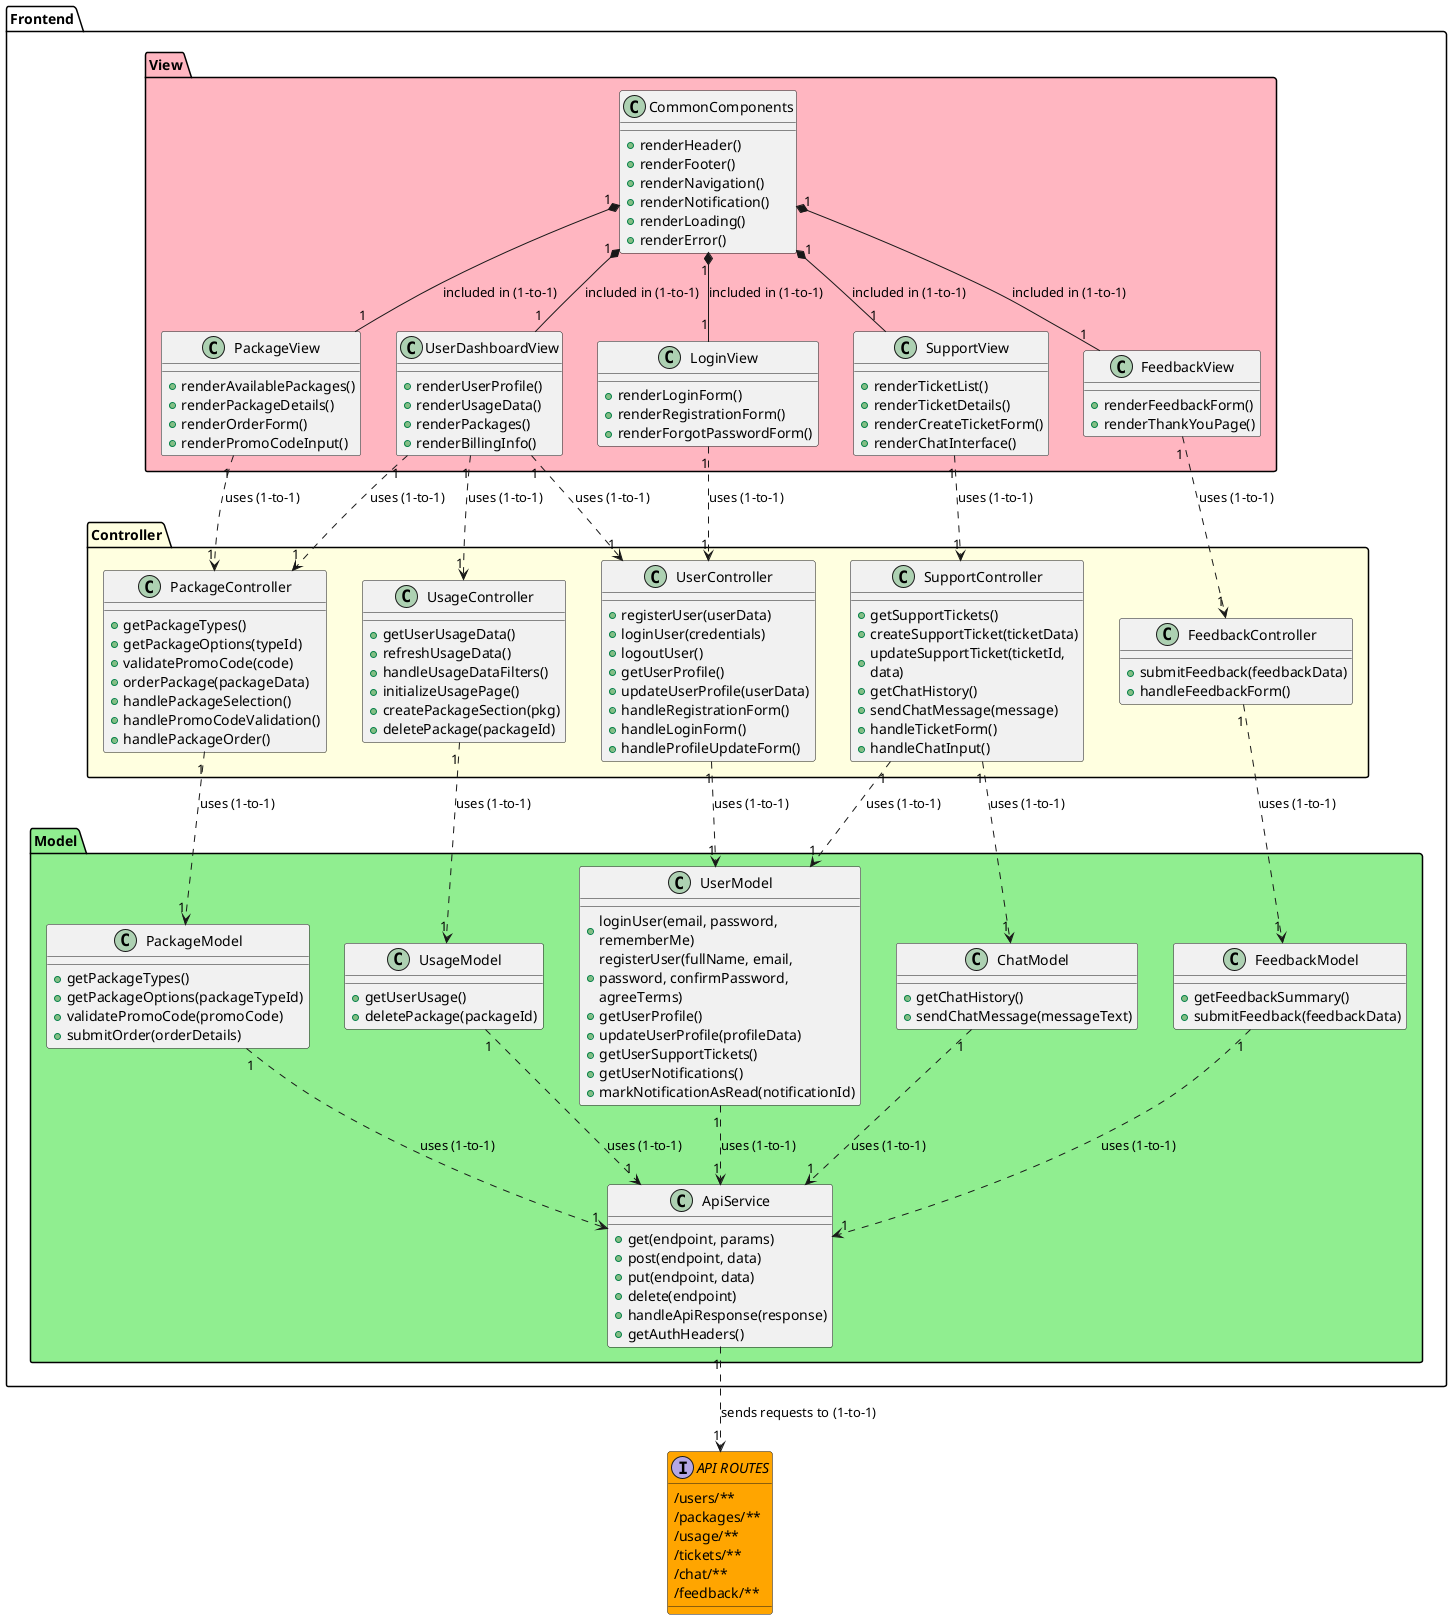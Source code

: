 @startuml Telecom_Frontend_REST_API_Diagram

top to bottom direction
skinparam wrapWidth 200

' =================== FRONTEND PACKAGES ===================
package "Frontend" {
  package "View" #lightpink {
    class UserDashboardView {
      +renderUserProfile()
      +renderUsageData()
      +renderPackages()
      +renderBillingInfo()
    }

    class PackageView {
      +renderAvailablePackages()
      +renderPackageDetails()
      +renderOrderForm()
      +renderPromoCodeInput()
    }

    class SupportView {
      +renderTicketList()
      +renderTicketDetails()
      +renderCreateTicketForm()
      +renderChatInterface()
    }

    class FeedbackView {
      +renderFeedbackForm()
      +renderThankYouPage()
    }

    class LoginView {
      +renderLoginForm()
      +renderRegistrationForm()
      +renderForgotPasswordForm()
    }

    class CommonComponents {
      +renderHeader()
      +renderFooter()
      +renderNavigation()
      +renderNotification()
      +renderLoading()
      +renderError()
    }
  }

  package "Controller" #lightyellow {
    class UserController {
      +registerUser(userData)
      +loginUser(credentials)
      +logoutUser()
      +getUserProfile()
      +updateUserProfile(userData)
      +handleRegistrationForm()
      +handleLoginForm()
      +handleProfileUpdateForm()
    }

    class PackageController {
      +getPackageTypes()
      +getPackageOptions(typeId)
      +validatePromoCode(code)
      +orderPackage(packageData)
      +handlePackageSelection()
      +handlePromoCodeValidation()
      +handlePackageOrder()
    }

    class UsageController {
      +getUserUsageData()
      +refreshUsageData()
      +handleUsageDataFilters()
      +initializeUsagePage()
      +createPackageSection(pkg)
      +deletePackage(packageId)
    }

    class SupportController {
      +getSupportTickets()
      +createSupportTicket(ticketData)
      +updateSupportTicket(ticketId, data)
      +getChatHistory()
      +sendChatMessage(message)
      +handleTicketForm()
      +handleChatInput()
    }

    class FeedbackController {
      +submitFeedback(feedbackData)
      +handleFeedbackForm()
    }
  }

  package "Model" #lightgreen {
    class ApiService {
      +get(endpoint, params)
      +post(endpoint, data)
      +put(endpoint, data)
      +delete(endpoint)
      +handleApiResponse(response)
      +getAuthHeaders()
    }

    class UserModel {
      +loginUser(email, password, rememberMe)
      +registerUser(fullName, email, password, confirmPassword, agreeTerms)
      +getUserProfile()
      +updateUserProfile(profileData)
      +getUserSupportTickets()
      +getUserNotifications()
      +markNotificationAsRead(notificationId)
    }

    class PackageModel {
      +getPackageTypes()
      +getPackageOptions(packageTypeId)
      +validatePromoCode(promoCode)
      +submitOrder(orderDetails)
    }

    class UsageModel {
      +getUserUsage()
      +deletePackage(packageId)
    }

    class FeedbackModel {
      +getFeedbackSummary()
      +submitFeedback(feedbackData)
    }

    class ChatModel {
      +getChatHistory()
      +sendChatMessage(messageText)
    }
  }
}

' =================== API ROUTES ===================
interface "API ROUTES" as ApiRoutes #orange {
  /users/**
  /packages/**
  /usage/**
  /tickets/**
  /chat/**
  /feedback/**
}

' =================== FRONTEND RELATIONSHIPS ===================

' Frontend View to Frontend Controller relationships (Dependency)
UserDashboardView "1" ..> "1" UserController : uses (1-to-1)
UserDashboardView "1" ..> "1" UsageController : uses (1-to-1)
UserDashboardView "1" ..> "1" PackageController : uses (1-to-1)

PackageView "1" ..> "1" PackageController : uses (1-to-1)
SupportView "1" ..> "1" SupportController : uses (1-to-1)
FeedbackView "1" ..> "1" FeedbackController : uses (1-to-1)
LoginView "1" ..> "1" UserController : uses (1-to-1)

' Frontend Controller to Frontend Model relationships (Dependency)
UserController "1" ..> "1" UserModel : uses (1-to-1)
PackageController "1" ..> "1" PackageModel : uses (1-to-1)
UsageController "1" ..> "1" UsageModel : uses (1-to-1)
SupportController "1" ..> "1" UserModel : uses (1-to-1)
SupportController "1" ..> "1" ChatModel : uses (1-to-1)
FeedbackController "1" ..> "1" FeedbackModel : uses (1-to-1)

' Frontend Model to API Service relationships (Dependency)
UserModel "1" ..> "1" ApiService : uses (1-to-1)
PackageModel "1" ..> "1" ApiService : uses (1-to-1)
UsageModel "1" ..> "1" ApiService : uses (1-to-1)
FeedbackModel "1" ..> "1" ApiService : uses (1-to-1)
ChatModel "1" ..> "1" ApiService : uses (1-to-1)

' Common Components relationships (Composition)
CommonComponents "1" *-- "1" UserDashboardView : included in (1-to-1)
CommonComponents "1" *-- "1" PackageView : included in (1-to-1)
CommonComponents "1" *-- "1" SupportView : included in (1-to-1)
CommonComponents "1" *-- "1" FeedbackView : included in (1-to-1)
CommonComponents "1" *-- "1" LoginView : included in (1-to-1)

' Cross-layer relationships (Dependency)
ApiService "1" ..> "1" ApiRoutes : sends requests to (1-to-1)

@enduml
